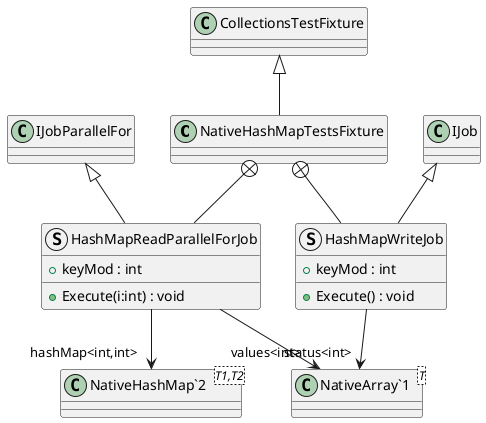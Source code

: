 @startuml
class NativeHashMapTestsFixture {
}
struct HashMapWriteJob {
    + keyMod : int
    + Execute() : void
}
struct HashMapReadParallelForJob {
    + keyMod : int
    + Execute(i:int) : void
}
class "NativeArray`1"<T> {
}
class "NativeHashMap`2"<T1,T2> {
}
CollectionsTestFixture <|-- NativeHashMapTestsFixture
NativeHashMapTestsFixture +-- HashMapWriteJob
IJob <|-- HashMapWriteJob
HashMapWriteJob --> "status<int>" "NativeArray`1"
NativeHashMapTestsFixture +-- HashMapReadParallelForJob
IJobParallelFor <|-- HashMapReadParallelForJob
HashMapReadParallelForJob --> "hashMap<int,int>" "NativeHashMap`2"
HashMapReadParallelForJob --> "values<int>" "NativeArray`1"
@enduml
